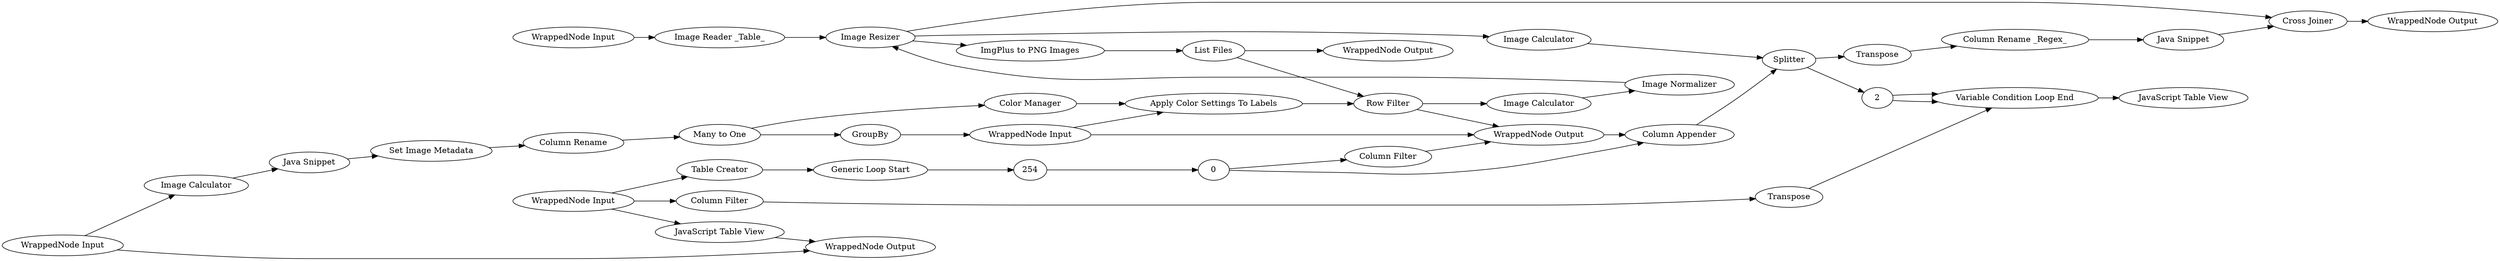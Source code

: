 digraph {
	227 [label="WrappedNode Input"]
	246 [label="Image Cropper"]
	256 [label="Image Reader _Table_"]
	49 [label="Image Calculator"]
	211 [label="Java Snippet"]
	242 [label=Splitter]
	265 [label=Transpose]
	266 [label="Column Rename _Regex_"]
	268 [label="Cross Joiner"]
	269 [label="WrappedNode Output"]
	7 [label="WrappedNode Input"]
	8 [label="WrappedNode Output"]
	204 [label="JavaScript Table View"]
	235 [label="Boolean Input"]
	236 [label="JavaScript Table View"]
	237 [label=Transpose]
	238 [label="Column Filter"]
	239 [label="Text Output"]
	240 [label="Column Rename"]
	239 [label="Table Creator"]
	240 [label="Variable Condition Loop End"]
	241 [label="Generic Loop Start"]
	162 [label="Java Snippet"]
	163 [label="Set Image Metadata"]
	185 [label="Image Calculator"]
	186 [label=GroupBy]
	188 [label="Apply Color Settings To Labels"]
	195 [label="Image Calculator"]
	201 [label="Image Normalizer"]
	203 [label="WrappedNode Output"]
	232 [label="Many to One"]
	233 [label="Column Rename"]
	234 [label="Color Manager"]
	235 [label="WrappedNode Input"]
	246 [label="Image Resizer"]
	247 [label=" ImgPlus to PNG Images "]
	248 [label="Split Collection Column"]
	249 [label="Labeling to RGB Img"]
	250 [label="Labeling Cropper"]
	250 [label="Model Reader"]
	251 [label="DL Python Network Executor"]
	252 [label="Column Appender"]
	253 [label="Column Filter"]
	248 [label="List Files"]
	249 [label="Row Filter"]
	250 [label="WrappedNode Input"]
	251 [label="WrappedNode Output"]
	49 -> 242
	242 -> 265
	265 -> 266
	266 -> 211
	227 -> 256
	246 -> 268
	246 -> 49
	256 -> 246
	211 -> 268
	268 -> 269
	7 -> 239
	7 -> 238
	7 -> 204
	204 -> 8
	235 -> 8
	237 -> 240
	238 -> 237
	240 -> 236
	162 -> 163
	163 -> 233
	185 -> 162
	186 -> 250
	188 -> 249
	195 -> 201
	201 -> 246
	232 -> 234
	232 -> 186
	233 -> 232
	234 -> 188
	235 -> 185
	246 -> 247
	247 -> 248
	248 -> 203
	249 -> 195
	250 -> 188
	248 -> 249
	249 -> 251
	0 -> 252
	0 -> 253
	2 -> 240
	2 -> 240
	239 -> 241
	241 -> 254
	242 -> 2
	250 -> 251
	251 -> 252
	252 -> 242
	253 -> 251
	254 -> 0
	rankdir=LR
}

